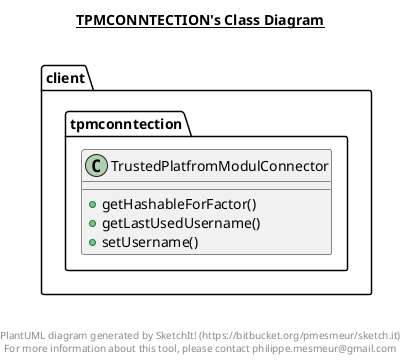 @startuml

title __TPMCONNTECTION's Class Diagram__\n

  namespace client {
    namespace tpmconntection {
      class client.tpmconntection.TrustedPlatfromModulConnector {
          + getHashableForFactor()
          + getLastUsedUsername()
          + setUsername()
      }
    }
  }
  



right footer


PlantUML diagram generated by SketchIt! (https://bitbucket.org/pmesmeur/sketch.it)
For more information about this tool, please contact philippe.mesmeur@gmail.com
endfooter

@enduml
